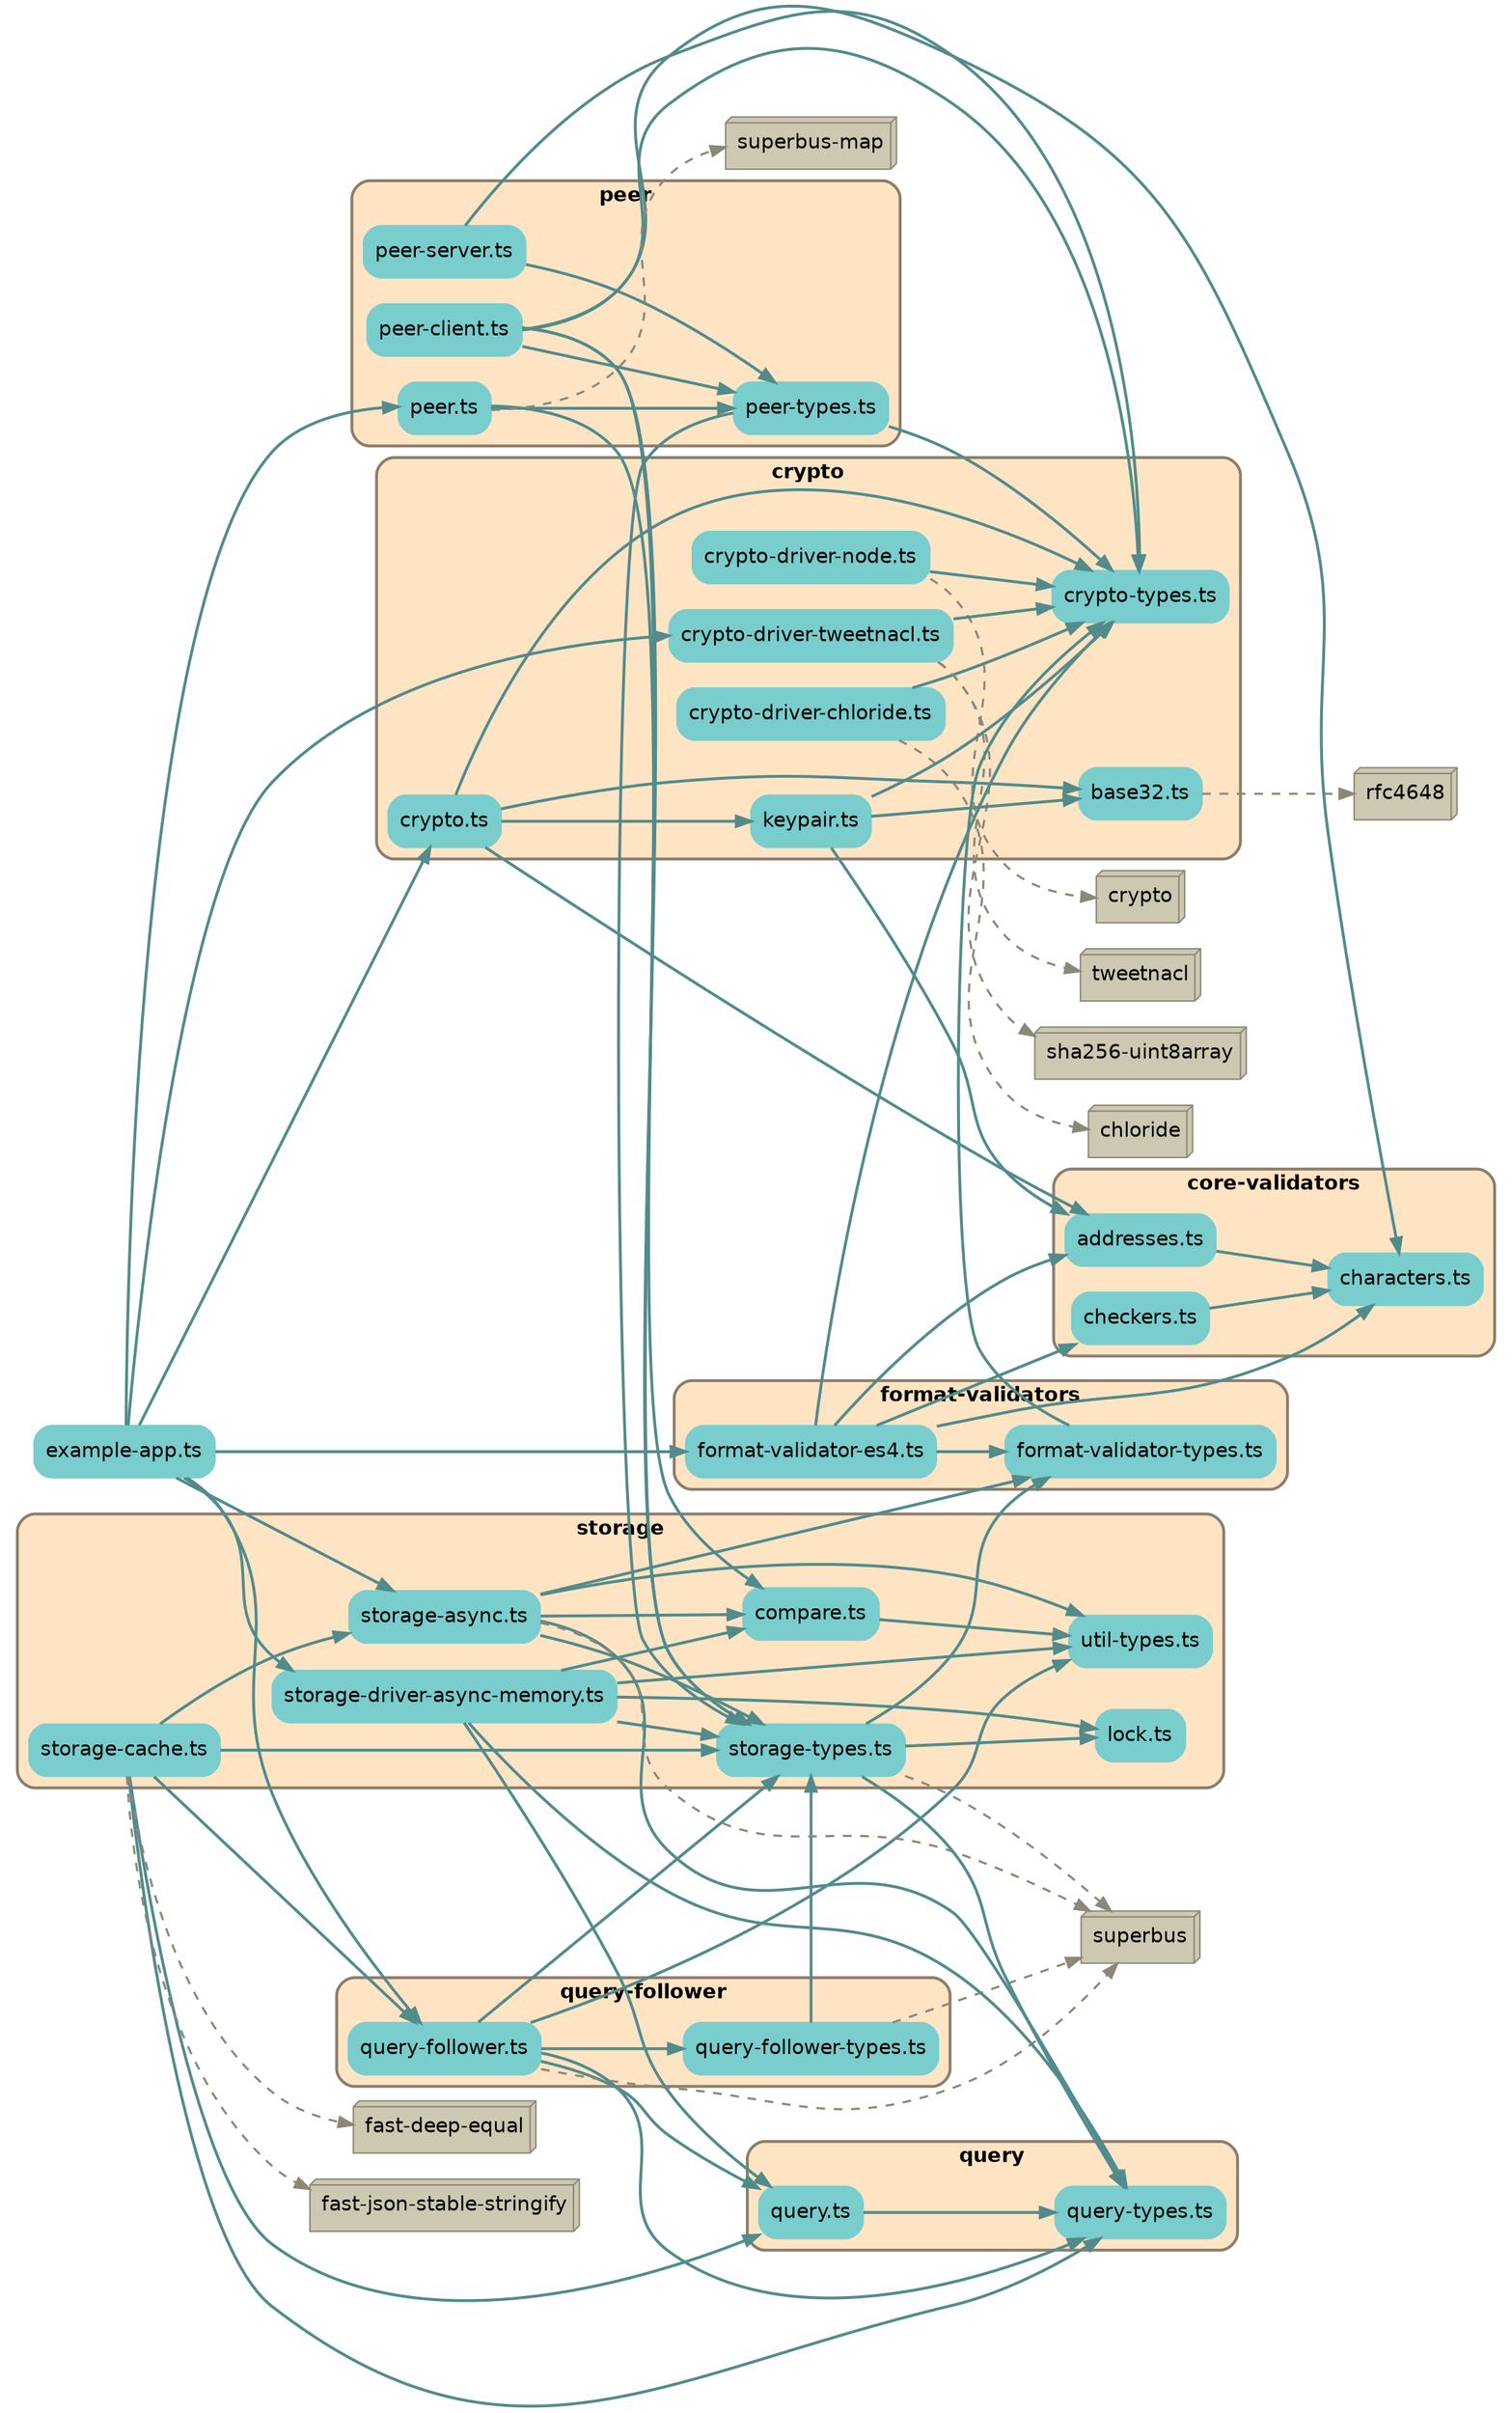 
digraph G {
    //splines=line;
    //splines=polyline;
    splines=true;
    rankdir=LR;
    //newrank=true;
    compound=true;
    graph [fontname = "helvetica"];  // dpi=72
    node [fontname = "helvetica"];
    edge [fontname = "helvetica"];
    
    // files in their folder clusters
        "src/example-app.ts" [label="example-app.ts", shape=rectangle; style="rounded,filled"; color=darkslategray3];

        subgraph cluster1922687983 {
            label=<<b>core-validators</b>>;
            style="rounded,filled";
            fillcolor=bisque;
            color=bisque4;
            penwidth=2;
                    
            "src/core-validators/addresses.ts" [label="addresses.ts", shape=rectangle; style="rounded,filled"; color=darkslategray3];
            "src/core-validators/characters.ts" [label="characters.ts", shape=rectangle; style="rounded,filled"; color=darkslategray3];
            "src/core-validators/checkers.ts" [label="checkers.ts", shape=rectangle; style="rounded,filled"; color=darkslategray3];
        }

        subgraph cluster9500547067 {
            label=<<b>crypto</b>>;
            style="rounded,filled";
            fillcolor=bisque;
            color=bisque4;
            penwidth=2;
                    
            "src/crypto/base32.ts" [label="base32.ts", shape=rectangle; style="rounded,filled"; color=darkslategray3];
            "src/crypto/crypto-driver-chloride.ts" [label="crypto-driver-chloride.ts", shape=rectangle; style="rounded,filled"; color=darkslategray3];
            "src/crypto/crypto-driver-node.ts" [label="crypto-driver-node.ts", shape=rectangle; style="rounded,filled"; color=darkslategray3];
            "src/crypto/crypto-driver-tweetnacl.ts" [label="crypto-driver-tweetnacl.ts", shape=rectangle; style="rounded,filled"; color=darkslategray3];
            "src/crypto/crypto-types.ts" [label="crypto-types.ts", shape=rectangle; style="rounded,filled"; color=darkslategray3];
            "src/crypto/crypto.ts" [label="crypto.ts", shape=rectangle; style="rounded,filled"; color=darkslategray3];
            "src/crypto/keypair.ts" [label="keypair.ts", shape=rectangle; style="rounded,filled"; color=darkslategray3];
        }

        subgraph cluster6426266908 {
            label=<<b>format-validators</b>>;
            style="rounded,filled";
            fillcolor=bisque;
            color=bisque4;
            penwidth=2;
                    
            "src/format-validators/format-validator-es4.ts" [label="format-validator-es4.ts", shape=rectangle; style="rounded,filled"; color=darkslategray3];
            "src/format-validators/format-validator-types.ts" [label="format-validator-types.ts", shape=rectangle; style="rounded,filled"; color=darkslategray3];
        }

        subgraph cluster575569090 {
            label=<<b>peer</b>>;
            style="rounded,filled";
            fillcolor=bisque;
            color=bisque4;
            penwidth=2;
                    
            "src/peer/peer-client.ts" [label="peer-client.ts", shape=rectangle; style="rounded,filled"; color=darkslategray3];
            "src/peer/peer-server.ts" [label="peer-server.ts", shape=rectangle; style="rounded,filled"; color=darkslategray3];
            "src/peer/peer-types.ts" [label="peer-types.ts", shape=rectangle; style="rounded,filled"; color=darkslategray3];
            "src/peer/peer.ts" [label="peer.ts", shape=rectangle; style="rounded,filled"; color=darkslategray3];
        }

        subgraph cluster1025495158 {
            label=<<b>query-follower</b>>;
            style="rounded,filled";
            fillcolor=bisque;
            color=bisque4;
            penwidth=2;
                    
            "src/query-follower/query-follower-types.ts" [label="query-follower-types.ts", shape=rectangle; style="rounded,filled"; color=darkslategray3];
            "src/query-follower/query-follower.ts" [label="query-follower.ts", shape=rectangle; style="rounded,filled"; color=darkslategray3];
        }

        subgraph cluster2144555012 {
            label=<<b>query</b>>;
            style="rounded,filled";
            fillcolor=bisque;
            color=bisque4;
            penwidth=2;
                    
            "src/query/query-types.ts" [label="query-types.ts", shape=rectangle; style="rounded,filled"; color=darkslategray3];
            "src/query/query.ts" [label="query.ts", shape=rectangle; style="rounded,filled"; color=darkslategray3];
        }

        subgraph cluster8049702507 {
            label=<<b>storage</b>>;
            style="rounded,filled";
            fillcolor=bisque;
            color=bisque4;
            penwidth=2;
                    
            "src/storage/compare.ts" [label="compare.ts", shape=rectangle; style="rounded,filled"; color=darkslategray3];
            "src/storage/lock.ts" [label="lock.ts", shape=rectangle; style="rounded,filled"; color=darkslategray3];
            "src/storage/storage-async.ts" [label="storage-async.ts", shape=rectangle; style="rounded,filled"; color=darkslategray3];
            "src/storage/storage-cache.ts" [label="storage-cache.ts", shape=rectangle; style="rounded,filled"; color=darkslategray3];
            "src/storage/storage-driver-async-memory.ts" [label="storage-driver-async-memory.ts", shape=rectangle; style="rounded,filled"; color=darkslategray3];
            "src/storage/storage-types.ts" [label="storage-types.ts", shape=rectangle; style="rounded,filled"; color=darkslategray3];
            "src/storage/util-types.ts" [label="util-types.ts", shape=rectangle; style="rounded,filled"; color=darkslategray3];
        }

    // packages not in their own cluster
        "rfc4648" [shape=box3d, style=filled, fillcolor=cornsilk3, color=cornsilk4];
        "chloride" [shape=box3d, style=filled, fillcolor=cornsilk3, color=cornsilk4];
        "crypto" [shape=box3d, style=filled, fillcolor=cornsilk3, color=cornsilk4];
        "tweetnacl" [shape=box3d, style=filled, fillcolor=cornsilk3, color=cornsilk4];
        "sha256-uint8array" [shape=box3d, style=filled, fillcolor=cornsilk3, color=cornsilk4];
        "superbus-map" [shape=box3d, style=filled, fillcolor=cornsilk3, color=cornsilk4];
        "superbus" [shape=box3d, style=filled, fillcolor=cornsilk3, color=cornsilk4];
        "fast-deep-equal" [shape=box3d, style=filled, fillcolor=cornsilk3, color=cornsilk4];
        "fast-json-stable-stringify" [shape=box3d, style=filled, fillcolor=cornsilk3, color=cornsilk4];

    // edges between files
    "src/core-validators/addresses.ts" -> "src/core-validators/characters.ts" [penwidth=2; color=darkslategray4];
    "src/core-validators/checkers.ts" -> "src/core-validators/characters.ts" [penwidth=2; color=darkslategray4];
    "src/crypto/crypto-driver-chloride.ts" -> "src/crypto/crypto-types.ts" [penwidth=2; color=darkslategray4];
    "src/crypto/crypto-driver-node.ts" -> "src/crypto/crypto-types.ts" [penwidth=2; color=darkslategray4];
    "src/crypto/crypto-driver-tweetnacl.ts" -> "src/crypto/crypto-types.ts" [penwidth=2; color=darkslategray4];
    "src/crypto/crypto.ts" -> "src/crypto/crypto-types.ts" [penwidth=2; color=darkslategray4];
    "src/crypto/crypto.ts" -> "src/crypto/base32.ts" [penwidth=2; color=darkslategray4];
    "src/crypto/crypto.ts" -> "src/crypto/keypair.ts" [penwidth=2; color=darkslategray4];
    "src/crypto/crypto.ts" -> "src/core-validators/addresses.ts" [penwidth=2; color=darkslategray4];
    "src/crypto/keypair.ts" -> "src/crypto/base32.ts" [penwidth=2; color=darkslategray4];
    "src/crypto/keypair.ts" -> "src/crypto/crypto-types.ts" [penwidth=2; color=darkslategray4];
    "src/crypto/keypair.ts" -> "src/core-validators/addresses.ts" [penwidth=2; color=darkslategray4];
    "src/example-app.ts" -> "src/format-validators/format-validator-es4.ts" [penwidth=2; color=darkslategray4];
    "src/example-app.ts" -> "src/storage/storage-driver-async-memory.ts" [penwidth=2; color=darkslategray4];
    "src/example-app.ts" -> "src/storage/storage-async.ts" [penwidth=2; color=darkslategray4];
    "src/example-app.ts" -> "src/crypto/crypto.ts" [penwidth=2; color=darkslategray4];
    "src/example-app.ts" -> "src/crypto/crypto-driver-tweetnacl.ts" [penwidth=2; color=darkslategray4];
    "src/example-app.ts" -> "src/query-follower/query-follower.ts" [penwidth=2; color=darkslategray4];
    "src/example-app.ts" -> "src/peer/peer.ts" [penwidth=2; color=darkslategray4];
    "src/format-validators/format-validator-es4.ts" -> "src/format-validators/format-validator-types.ts" [penwidth=2; color=darkslategray4];
    "src/format-validators/format-validator-es4.ts" -> "src/crypto/crypto-types.ts" [penwidth=2; color=darkslategray4];
    "src/format-validators/format-validator-es4.ts" -> "src/core-validators/characters.ts" [penwidth=2; color=darkslategray4];
    "src/format-validators/format-validator-es4.ts" -> "src/core-validators/checkers.ts" [penwidth=2; color=darkslategray4];
    "src/format-validators/format-validator-es4.ts" -> "src/core-validators/addresses.ts" [penwidth=2; color=darkslategray4];
    "src/format-validators/format-validator-types.ts" -> "src/crypto/crypto-types.ts" [penwidth=2; color=darkslategray4];
    "src/peer/peer-client.ts" -> "src/crypto/crypto-types.ts" [penwidth=2; color=darkslategray4];
    "src/peer/peer-client.ts" -> "src/storage/storage-types.ts" [penwidth=2; color=darkslategray4];
    "src/peer/peer-client.ts" -> "src/peer/peer-types.ts" [penwidth=2; color=darkslategray4];
    "src/peer/peer-client.ts" -> "src/storage/compare.ts" [penwidth=2; color=darkslategray4];
    "src/peer/peer-client.ts" -> "src/core-validators/characters.ts" [penwidth=2; color=darkslategray4];
    "src/peer/peer-server.ts" -> "src/crypto/crypto-types.ts" [penwidth=2; color=darkslategray4];
    "src/peer/peer-server.ts" -> "src/peer/peer-types.ts" [penwidth=2; color=darkslategray4];
    "src/peer/peer-types.ts" -> "src/storage/storage-types.ts" [penwidth=2; color=darkslategray4];
    "src/peer/peer-types.ts" -> "src/crypto/crypto-types.ts" [penwidth=2; color=darkslategray4];
    "src/peer/peer.ts" -> "src/storage/storage-types.ts" [penwidth=2; color=darkslategray4];
    "src/peer/peer.ts" -> "src/peer/peer-types.ts" [penwidth=2; color=darkslategray4];
    "src/query-follower/query-follower-types.ts" -> "src/storage/storage-types.ts" [penwidth=2; color=darkslategray4];
    "src/query-follower/query-follower.ts" -> "src/storage/util-types.ts" [penwidth=2; color=darkslategray4];
    "src/query-follower/query-follower.ts" -> "src/query/query-types.ts" [penwidth=2; color=darkslategray4];
    "src/query-follower/query-follower.ts" -> "src/storage/storage-types.ts" [penwidth=2; color=darkslategray4];
    "src/query-follower/query-follower.ts" -> "src/query/query.ts" [penwidth=2; color=darkslategray4];
    "src/query-follower/query-follower.ts" -> "src/query-follower/query-follower-types.ts" [penwidth=2; color=darkslategray4];
    "src/query/query.ts" -> "src/query/query-types.ts" [penwidth=2; color=darkslategray4];
    "src/storage/compare.ts" -> "src/storage/util-types.ts" [penwidth=2; color=darkslategray4];
    "src/storage/storage-async.ts" -> "src/storage/util-types.ts" [penwidth=2; color=darkslategray4];
    "src/storage/storage-async.ts" -> "src/query/query-types.ts" [penwidth=2; color=darkslategray4];
    "src/storage/storage-async.ts" -> "src/storage/storage-types.ts" [penwidth=2; color=darkslategray4];
    "src/storage/storage-async.ts" -> "src/format-validators/format-validator-types.ts" [penwidth=2; color=darkslategray4];
    "src/storage/storage-async.ts" -> "src/storage/compare.ts" [penwidth=2; color=darkslategray4];
    "src/storage/storage-cache.ts" -> "src/query/query.ts" [penwidth=2; color=darkslategray4];
    "src/storage/storage-cache.ts" -> "src/query-follower/query-follower.ts" [penwidth=2; color=darkslategray4];
    "src/storage/storage-cache.ts" -> "src/query/query-types.ts" [penwidth=2; color=darkslategray4];
    "src/storage/storage-cache.ts" -> "src/storage/storage-async.ts" [penwidth=2; color=darkslategray4];
    "src/storage/storage-cache.ts" -> "src/storage/storage-types.ts" [penwidth=2; color=darkslategray4];
    "src/storage/storage-driver-async-memory.ts" -> "src/storage/util-types.ts" [penwidth=2; color=darkslategray4];
    "src/storage/storage-driver-async-memory.ts" -> "src/query/query-types.ts" [penwidth=2; color=darkslategray4];
    "src/storage/storage-driver-async-memory.ts" -> "src/storage/storage-types.ts" [penwidth=2; color=darkslategray4];
    "src/storage/storage-driver-async-memory.ts" -> "src/storage/compare.ts" [penwidth=2; color=darkslategray4];
    "src/storage/storage-driver-async-memory.ts" -> "src/query/query.ts" [penwidth=2; color=darkslategray4];
    "src/storage/storage-driver-async-memory.ts" -> "src/storage/lock.ts" [penwidth=2; color=darkslategray4];
    "src/storage/storage-types.ts" -> "src/query/query-types.ts" [penwidth=2; color=darkslategray4];
    "src/storage/storage-types.ts" -> "src/format-validators/format-validator-types.ts" [penwidth=2; color=darkslategray4];
    "src/storage/storage-types.ts" -> "src/storage/lock.ts" [penwidth=2; color=darkslategray4];

    // edges from files to packages
    "src/crypto/base32.ts" -> "rfc4648" [penwidth=1.5; style=dashed, color=cornsilk4, weight=1];
    "src/crypto/crypto-driver-chloride.ts" -> "chloride" [penwidth=1.5; style=dashed, color=cornsilk4, weight=1];
    "src/crypto/crypto-driver-node.ts" -> "crypto" [penwidth=1.5; style=dashed, color=cornsilk4, weight=1];
    "src/crypto/crypto-driver-tweetnacl.ts" -> "tweetnacl" [penwidth=1.5; style=dashed, color=cornsilk4, weight=1];
    "src/crypto/crypto-driver-tweetnacl.ts" -> "sha256-uint8array" [penwidth=1.5; style=dashed, color=cornsilk4, weight=1];
    "src/peer/peer.ts" -> "superbus-map" [penwidth=1.5; style=dashed, color=cornsilk4, weight=1];
    "src/query-follower/query-follower-types.ts" -> "superbus" [penwidth=1.5; style=dashed, color=cornsilk4, weight=1];
    "src/query-follower/query-follower.ts" -> "superbus" [penwidth=1.5; style=dashed, color=cornsilk4, weight=1];
    "src/storage/storage-async.ts" -> "superbus" [penwidth=1.5; style=dashed, color=cornsilk4, weight=1];
    "src/storage/storage-cache.ts" -> "fast-deep-equal" [penwidth=1.5; style=dashed, color=cornsilk4, weight=1];
    "src/storage/storage-cache.ts" -> "fast-json-stable-stringify" [penwidth=1.5; style=dashed, color=cornsilk4, weight=1];
    "src/storage/storage-types.ts" -> "superbus" [penwidth=1.5; style=dashed, color=cornsilk4, weight=1];

}
